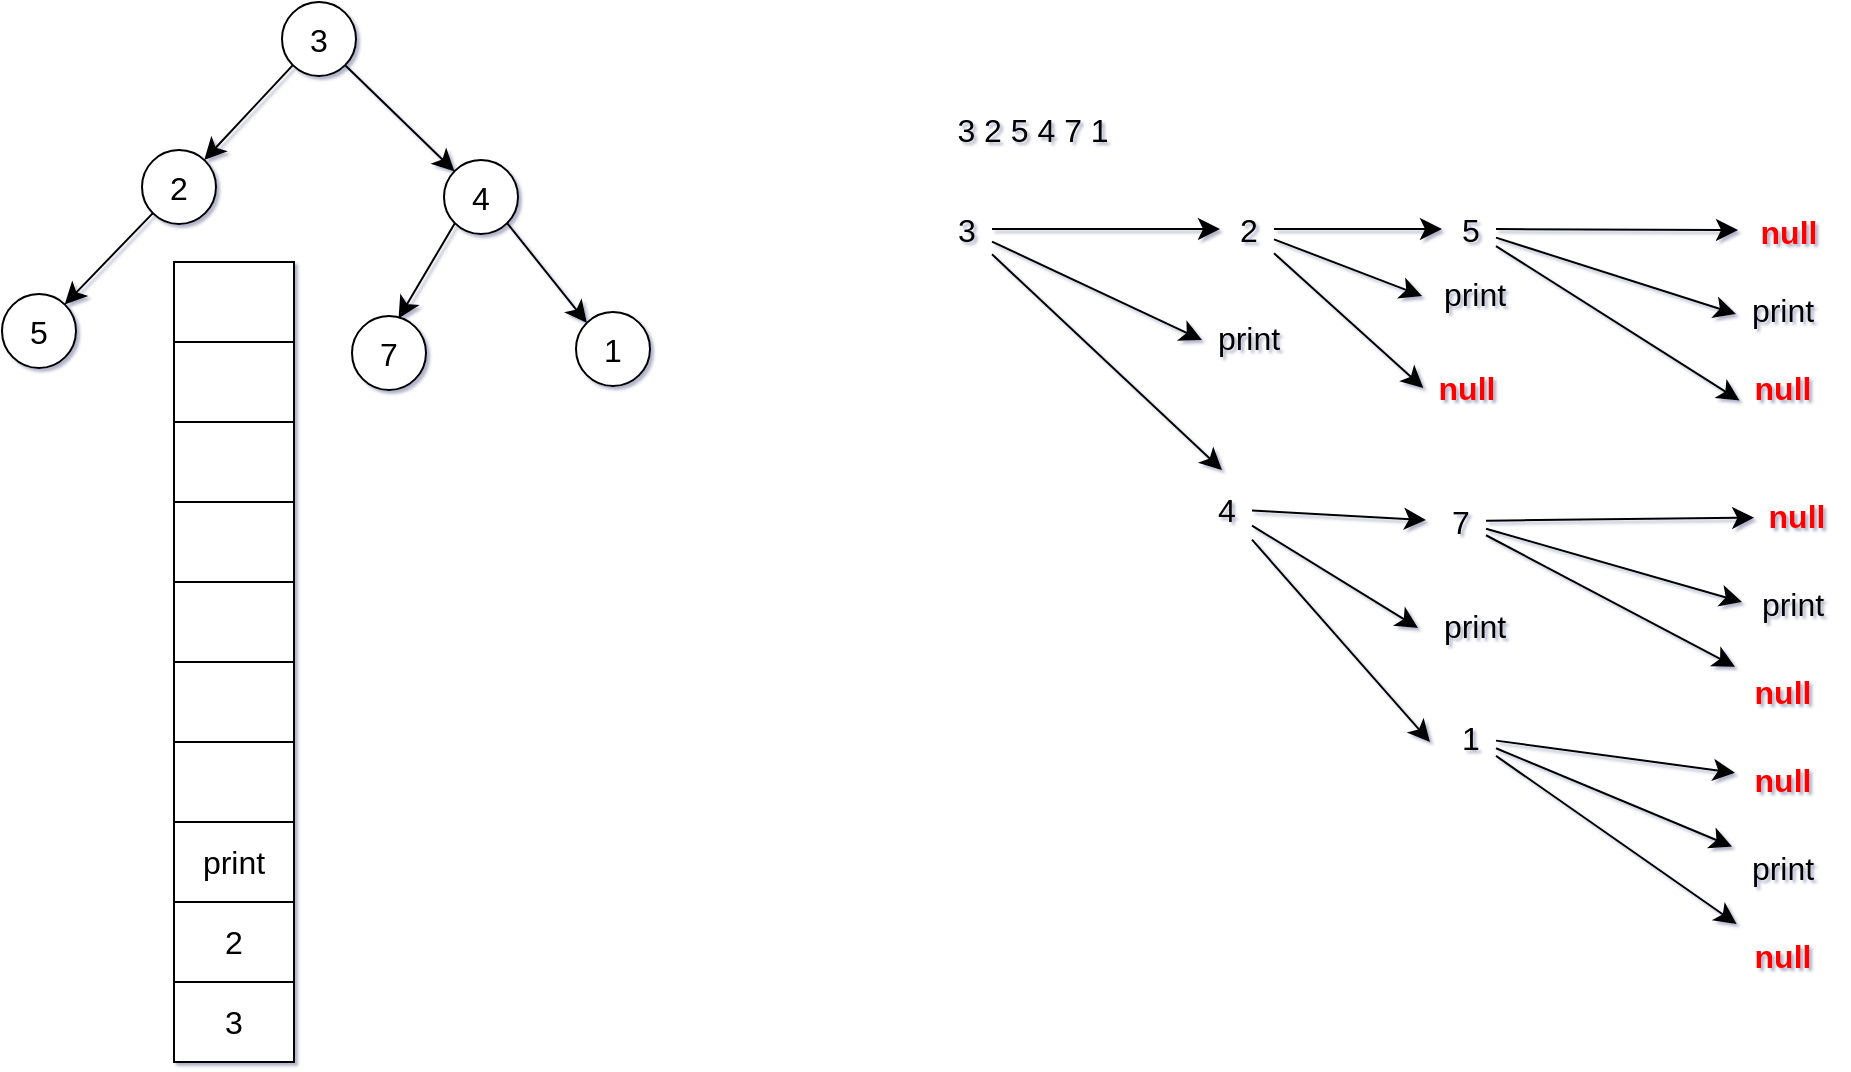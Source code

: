 <mxfile version="21.2.8" type="device">
  <diagram name="Trang-1" id="xY0PEO4LsHhzHaSgqRAf">
    <mxGraphModel dx="1520" dy="982" grid="0" gridSize="10" guides="1" tooltips="1" connect="1" arrows="1" fold="1" page="0" pageScale="1" pageWidth="1100" pageHeight="850" math="0" shadow="1">
      <root>
        <mxCell id="0" />
        <mxCell id="1" parent="0" />
        <mxCell id="1-xLJj_W97G6Exex_2RE-9" style="edgeStyle=none;curved=1;rounded=0;orthogonalLoop=1;jettySize=auto;html=1;exitX=0;exitY=1;exitDx=0;exitDy=0;fontSize=12;startSize=8;endSize=8;" edge="1" parent="1" source="1-xLJj_W97G6Exex_2RE-1" target="1-xLJj_W97G6Exex_2RE-3">
          <mxGeometry relative="1" as="geometry" />
        </mxCell>
        <mxCell id="1-xLJj_W97G6Exex_2RE-10" style="edgeStyle=none;curved=1;rounded=0;orthogonalLoop=1;jettySize=auto;html=1;exitX=1;exitY=1;exitDx=0;exitDy=0;fontSize=12;startSize=8;endSize=8;" edge="1" parent="1" source="1-xLJj_W97G6Exex_2RE-1" target="1-xLJj_W97G6Exex_2RE-2">
          <mxGeometry relative="1" as="geometry" />
        </mxCell>
        <mxCell id="1-xLJj_W97G6Exex_2RE-1" value="3" style="ellipse;whiteSpace=wrap;html=1;aspect=fixed;fontSize=16;" vertex="1" parent="1">
          <mxGeometry x="-54" y="-179" width="37" height="37" as="geometry" />
        </mxCell>
        <mxCell id="1-xLJj_W97G6Exex_2RE-13" style="edgeStyle=none;curved=1;rounded=0;orthogonalLoop=1;jettySize=auto;html=1;exitX=1;exitY=1;exitDx=0;exitDy=0;entryX=0;entryY=0;entryDx=0;entryDy=0;fontSize=12;startSize=8;endSize=8;" edge="1" parent="1" source="1-xLJj_W97G6Exex_2RE-2" target="1-xLJj_W97G6Exex_2RE-6">
          <mxGeometry relative="1" as="geometry" />
        </mxCell>
        <mxCell id="1-xLJj_W97G6Exex_2RE-16" style="edgeStyle=none;curved=1;rounded=0;orthogonalLoop=1;jettySize=auto;html=1;exitX=0;exitY=1;exitDx=0;exitDy=0;entryX=0.629;entryY=0.035;entryDx=0;entryDy=0;entryPerimeter=0;fontSize=12;startSize=8;endSize=8;" edge="1" parent="1" source="1-xLJj_W97G6Exex_2RE-2" target="1-xLJj_W97G6Exex_2RE-31">
          <mxGeometry relative="1" as="geometry">
            <mxPoint x="9.978" y="-23.993" as="targetPoint" />
          </mxGeometry>
        </mxCell>
        <mxCell id="1-xLJj_W97G6Exex_2RE-2" value="4" style="ellipse;whiteSpace=wrap;html=1;aspect=fixed;fontSize=16;" vertex="1" parent="1">
          <mxGeometry x="27" y="-100" width="37" height="37" as="geometry" />
        </mxCell>
        <mxCell id="1-xLJj_W97G6Exex_2RE-11" style="edgeStyle=none;curved=1;rounded=0;orthogonalLoop=1;jettySize=auto;html=1;exitX=0;exitY=1;exitDx=0;exitDy=0;fontSize=12;startSize=8;endSize=8;" edge="1" parent="1" source="1-xLJj_W97G6Exex_2RE-3" target="1-xLJj_W97G6Exex_2RE-5">
          <mxGeometry relative="1" as="geometry" />
        </mxCell>
        <mxCell id="1-xLJj_W97G6Exex_2RE-3" value="2" style="ellipse;whiteSpace=wrap;html=1;aspect=fixed;fontSize=16;" vertex="1" parent="1">
          <mxGeometry x="-124" y="-105" width="37" height="37" as="geometry" />
        </mxCell>
        <mxCell id="1-xLJj_W97G6Exex_2RE-5" value="5" style="ellipse;whiteSpace=wrap;html=1;aspect=fixed;fontSize=16;" vertex="1" parent="1">
          <mxGeometry x="-194" y="-33" width="37" height="37" as="geometry" />
        </mxCell>
        <mxCell id="1-xLJj_W97G6Exex_2RE-6" value="1" style="ellipse;whiteSpace=wrap;html=1;aspect=fixed;fontSize=16;" vertex="1" parent="1">
          <mxGeometry x="93" y="-24" width="37" height="37" as="geometry" />
        </mxCell>
        <mxCell id="1-xLJj_W97G6Exex_2RE-7" style="edgeStyle=none;curved=1;rounded=0;orthogonalLoop=1;jettySize=auto;html=1;exitX=1;exitY=0.5;exitDx=0;exitDy=0;fontSize=12;startSize=8;endSize=8;" edge="1" parent="1" source="1-xLJj_W97G6Exex_2RE-3" target="1-xLJj_W97G6Exex_2RE-3">
          <mxGeometry relative="1" as="geometry" />
        </mxCell>
        <mxCell id="1-xLJj_W97G6Exex_2RE-31" value="7" style="ellipse;whiteSpace=wrap;html=1;aspect=fixed;fontSize=16;" vertex="1" parent="1">
          <mxGeometry x="-19" y="-22" width="37" height="37" as="geometry" />
        </mxCell>
        <mxCell id="1-xLJj_W97G6Exex_2RE-43" style="edgeStyle=none;curved=1;rounded=0;orthogonalLoop=1;jettySize=auto;html=1;fontSize=12;startSize=8;endSize=8;" edge="1" parent="1" source="1-xLJj_W97G6Exex_2RE-42" target="1-xLJj_W97G6Exex_2RE-44">
          <mxGeometry relative="1" as="geometry">
            <mxPoint x="381" y="-66" as="targetPoint" />
          </mxGeometry>
        </mxCell>
        <mxCell id="1-xLJj_W97G6Exex_2RE-45" style="edgeStyle=none;curved=1;rounded=0;orthogonalLoop=1;jettySize=auto;html=1;fontSize=12;startSize=8;endSize=8;entryX=0.444;entryY=-0.129;entryDx=0;entryDy=0;entryPerimeter=0;" edge="1" parent="1" source="1-xLJj_W97G6Exex_2RE-42" target="1-xLJj_W97G6Exex_2RE-46">
          <mxGeometry relative="1" as="geometry">
            <mxPoint x="392" y="248" as="targetPoint" />
          </mxGeometry>
        </mxCell>
        <mxCell id="1-xLJj_W97G6Exex_2RE-143" style="edgeStyle=none;curved=1;rounded=0;orthogonalLoop=1;jettySize=auto;html=1;entryX=0.041;entryY=0.548;entryDx=0;entryDy=0;entryPerimeter=0;fontSize=12;startSize=8;endSize=8;" edge="1" parent="1" source="1-xLJj_W97G6Exex_2RE-42" target="1-xLJj_W97G6Exex_2RE-133">
          <mxGeometry relative="1" as="geometry" />
        </mxCell>
        <mxCell id="1-xLJj_W97G6Exex_2RE-42" value="3" style="text;html=1;align=center;verticalAlign=middle;resizable=0;points=[];autosize=1;strokeColor=none;fillColor=none;fontSize=16;" vertex="1" parent="1">
          <mxGeometry x="274" y="-81" width="27" height="31" as="geometry" />
        </mxCell>
        <mxCell id="1-xLJj_W97G6Exex_2RE-48" style="edgeStyle=none;curved=1;rounded=0;orthogonalLoop=1;jettySize=auto;html=1;fontSize=12;startSize=8;endSize=8;" edge="1" parent="1" source="1-xLJj_W97G6Exex_2RE-44" target="1-xLJj_W97G6Exex_2RE-47">
          <mxGeometry relative="1" as="geometry" />
        </mxCell>
        <mxCell id="1-xLJj_W97G6Exex_2RE-49" style="edgeStyle=none;curved=1;rounded=0;orthogonalLoop=1;jettySize=auto;html=1;fontSize=12;startSize=8;endSize=8;entryX=0.047;entryY=0.516;entryDx=0;entryDy=0;entryPerimeter=0;" edge="1" parent="1" source="1-xLJj_W97G6Exex_2RE-44" target="1-xLJj_W97G6Exex_2RE-50">
          <mxGeometry relative="1" as="geometry">
            <mxPoint x="498" y="-24" as="targetPoint" />
          </mxGeometry>
        </mxCell>
        <mxCell id="1-xLJj_W97G6Exex_2RE-142" style="edgeStyle=none;curved=1;rounded=0;orthogonalLoop=1;jettySize=auto;html=1;entryX=-0.02;entryY=0.548;entryDx=0;entryDy=0;entryPerimeter=0;fontSize=12;startSize=8;endSize=8;" edge="1" parent="1" source="1-xLJj_W97G6Exex_2RE-44" target="1-xLJj_W97G6Exex_2RE-134">
          <mxGeometry relative="1" as="geometry" />
        </mxCell>
        <mxCell id="1-xLJj_W97G6Exex_2RE-44" value="2" style="text;html=1;align=center;verticalAlign=middle;resizable=0;points=[];autosize=1;strokeColor=none;fillColor=none;fontSize=16;" vertex="1" parent="1">
          <mxGeometry x="415" y="-81" width="27" height="31" as="geometry" />
        </mxCell>
        <mxCell id="1-xLJj_W97G6Exex_2RE-55" style="edgeStyle=none;curved=1;rounded=0;orthogonalLoop=1;jettySize=auto;html=1;entryX=-0.111;entryY=0.484;entryDx=0;entryDy=0;entryPerimeter=0;fontSize=12;startSize=8;endSize=8;" edge="1" parent="1" source="1-xLJj_W97G6Exex_2RE-46" target="1-xLJj_W97G6Exex_2RE-53">
          <mxGeometry relative="1" as="geometry" />
        </mxCell>
        <mxCell id="1-xLJj_W97G6Exex_2RE-56" style="edgeStyle=none;curved=1;rounded=0;orthogonalLoop=1;jettySize=auto;html=1;entryX=-0.222;entryY=0.581;entryDx=0;entryDy=0;entryPerimeter=0;fontSize=12;startSize=8;endSize=8;" edge="1" parent="1" source="1-xLJj_W97G6Exex_2RE-46" target="1-xLJj_W97G6Exex_2RE-54">
          <mxGeometry relative="1" as="geometry" />
        </mxCell>
        <mxCell id="1-xLJj_W97G6Exex_2RE-144" style="edgeStyle=none;curved=1;rounded=0;orthogonalLoop=1;jettySize=auto;html=1;entryX=-0.061;entryY=0.548;entryDx=0;entryDy=0;entryPerimeter=0;fontSize=12;startSize=8;endSize=8;" edge="1" parent="1" source="1-xLJj_W97G6Exex_2RE-46" target="1-xLJj_W97G6Exex_2RE-138">
          <mxGeometry relative="1" as="geometry" />
        </mxCell>
        <mxCell id="1-xLJj_W97G6Exex_2RE-46" value="4" style="text;html=1;align=center;verticalAlign=middle;resizable=0;points=[];autosize=1;strokeColor=none;fillColor=none;fontSize=16;" vertex="1" parent="1">
          <mxGeometry x="404" y="59" width="27" height="31" as="geometry" />
        </mxCell>
        <mxCell id="1-xLJj_W97G6Exex_2RE-62" style="edgeStyle=none;curved=1;rounded=0;orthogonalLoop=1;jettySize=auto;html=1;entryX=-0.043;entryY=0.484;entryDx=0;entryDy=0;entryPerimeter=0;fontSize=12;startSize=8;endSize=8;" edge="1" parent="1" source="1-xLJj_W97G6Exex_2RE-47" target="1-xLJj_W97G6Exex_2RE-58">
          <mxGeometry relative="1" as="geometry" />
        </mxCell>
        <mxCell id="1-xLJj_W97G6Exex_2RE-120" style="edgeStyle=none;curved=1;rounded=0;orthogonalLoop=1;jettySize=auto;html=1;entryX=0.049;entryY=0.718;entryDx=0;entryDy=0;entryPerimeter=0;fontSize=12;startSize=8;endSize=8;" edge="1" parent="1" source="1-xLJj_W97G6Exex_2RE-47" target="1-xLJj_W97G6Exex_2RE-119">
          <mxGeometry relative="1" as="geometry" />
        </mxCell>
        <mxCell id="1-xLJj_W97G6Exex_2RE-140" style="edgeStyle=none;curved=1;rounded=0;orthogonalLoop=1;jettySize=auto;html=1;entryX=0.041;entryY=0.581;entryDx=0;entryDy=0;entryPerimeter=0;fontSize=12;startSize=8;endSize=8;" edge="1" parent="1" source="1-xLJj_W97G6Exex_2RE-47" target="1-xLJj_W97G6Exex_2RE-136">
          <mxGeometry relative="1" as="geometry" />
        </mxCell>
        <mxCell id="1-xLJj_W97G6Exex_2RE-47" value="5" style="text;html=1;align=center;verticalAlign=middle;resizable=0;points=[];autosize=1;strokeColor=none;fillColor=none;fontSize=16;" vertex="1" parent="1">
          <mxGeometry x="526" y="-81" width="27" height="31" as="geometry" />
        </mxCell>
        <mxCell id="1-xLJj_W97G6Exex_2RE-50" value="&lt;b&gt;null&lt;/b&gt;" style="text;html=1;align=center;verticalAlign=middle;resizable=0;points=[];autosize=1;strokeColor=none;fillColor=none;fontSize=16;fontColor=#ff0000;" vertex="1" parent="1">
          <mxGeometry x="514.5" y="-2" width="46" height="31" as="geometry" />
        </mxCell>
        <mxCell id="1-xLJj_W97G6Exex_2RE-52" value="3 2 5 4 7 1" style="text;html=1;align=center;verticalAlign=middle;resizable=0;points=[];autosize=1;strokeColor=none;fillColor=none;fontSize=16;" vertex="1" parent="1">
          <mxGeometry x="274" y="-131" width="94" height="31" as="geometry" />
        </mxCell>
        <mxCell id="1-xLJj_W97G6Exex_2RE-61" style="edgeStyle=none;curved=1;rounded=0;orthogonalLoop=1;jettySize=auto;html=1;fontSize=12;startSize=8;endSize=8;" edge="1" parent="1" source="1-xLJj_W97G6Exex_2RE-53" target="1-xLJj_W97G6Exex_2RE-59">
          <mxGeometry relative="1" as="geometry" />
        </mxCell>
        <mxCell id="1-xLJj_W97G6Exex_2RE-122" style="edgeStyle=none;curved=1;rounded=0;orthogonalLoop=1;jettySize=auto;html=1;entryX=0.046;entryY=0.543;entryDx=0;entryDy=0;entryPerimeter=0;fontSize=12;startSize=8;endSize=8;" edge="1" parent="1" source="1-xLJj_W97G6Exex_2RE-53" target="1-xLJj_W97G6Exex_2RE-121">
          <mxGeometry relative="1" as="geometry" />
        </mxCell>
        <mxCell id="1-xLJj_W97G6Exex_2RE-145" style="edgeStyle=none;curved=1;rounded=0;orthogonalLoop=1;jettySize=auto;html=1;entryX=-0.01;entryY=0.484;entryDx=0;entryDy=0;entryPerimeter=0;fontSize=12;startSize=8;endSize=8;" edge="1" parent="1" source="1-xLJj_W97G6Exex_2RE-53" target="1-xLJj_W97G6Exex_2RE-137">
          <mxGeometry relative="1" as="geometry" />
        </mxCell>
        <mxCell id="1-xLJj_W97G6Exex_2RE-53" value="7" style="text;html=1;align=center;verticalAlign=middle;resizable=0;points=[];autosize=1;strokeColor=none;fillColor=none;fontSize=16;" vertex="1" parent="1">
          <mxGeometry x="521" y="65" width="27" height="31" as="geometry" />
        </mxCell>
        <mxCell id="1-xLJj_W97G6Exex_2RE-60" style="edgeStyle=none;curved=1;rounded=0;orthogonalLoop=1;jettySize=auto;html=1;fontSize=12;startSize=8;endSize=8;" edge="1" parent="1" source="1-xLJj_W97G6Exex_2RE-54" target="1-xLJj_W97G6Exex_2RE-57">
          <mxGeometry relative="1" as="geometry" />
        </mxCell>
        <mxCell id="1-xLJj_W97G6Exex_2RE-146" style="edgeStyle=none;curved=1;rounded=0;orthogonalLoop=1;jettySize=auto;html=1;fontSize=12;startSize=8;endSize=8;" edge="1" parent="1" source="1-xLJj_W97G6Exex_2RE-54" target="1-xLJj_W97G6Exex_2RE-123">
          <mxGeometry relative="1" as="geometry" />
        </mxCell>
        <mxCell id="1-xLJj_W97G6Exex_2RE-147" style="edgeStyle=none;curved=1;rounded=0;orthogonalLoop=1;jettySize=auto;html=1;fontSize=12;startSize=8;endSize=8;" edge="1" parent="1" source="1-xLJj_W97G6Exex_2RE-54" target="1-xLJj_W97G6Exex_2RE-139">
          <mxGeometry relative="1" as="geometry" />
        </mxCell>
        <mxCell id="1-xLJj_W97G6Exex_2RE-54" value="1" style="text;html=1;align=center;verticalAlign=middle;resizable=0;points=[];autosize=1;strokeColor=none;fillColor=none;fontSize=16;" vertex="1" parent="1">
          <mxGeometry x="526" y="173" width="27" height="31" as="geometry" />
        </mxCell>
        <mxCell id="1-xLJj_W97G6Exex_2RE-57" value="&lt;b&gt;null&lt;/b&gt;" style="text;html=1;align=center;verticalAlign=middle;resizable=0;points=[];autosize=1;strokeColor=none;fillColor=none;fontSize=16;fontColor=#ff0000;" vertex="1" parent="1">
          <mxGeometry x="672.5" y="282" width="46" height="31" as="geometry" />
        </mxCell>
        <mxCell id="1-xLJj_W97G6Exex_2RE-58" value="&lt;b&gt;null&lt;/b&gt;" style="text;html=1;align=center;verticalAlign=middle;resizable=0;points=[];autosize=1;strokeColor=none;fillColor=none;fontSize=16;fontColor=#ff0000;" vertex="1" parent="1">
          <mxGeometry x="676" y="-80" width="46" height="31" as="geometry" />
        </mxCell>
        <mxCell id="1-xLJj_W97G6Exex_2RE-59" value="&lt;b&gt;null&lt;/b&gt;" style="text;html=1;align=center;verticalAlign=middle;resizable=0;points=[];autosize=1;strokeColor=none;fillColor=none;fontSize=16;fontColor=#ff0000;" vertex="1" parent="1">
          <mxGeometry x="672.5" y="150" width="46" height="31" as="geometry" />
        </mxCell>
        <mxCell id="1-xLJj_W97G6Exex_2RE-119" value="&lt;b&gt;null&lt;/b&gt;" style="text;html=1;align=center;verticalAlign=middle;resizable=0;points=[];autosize=1;strokeColor=none;fillColor=none;fontSize=16;fontColor=#ff0000;" vertex="1" parent="1">
          <mxGeometry x="672.5" y="-2" width="46" height="31" as="geometry" />
        </mxCell>
        <mxCell id="1-xLJj_W97G6Exex_2RE-121" value="&lt;b&gt;null&lt;/b&gt;" style="text;html=1;align=center;verticalAlign=middle;resizable=0;points=[];autosize=1;strokeColor=none;fillColor=none;fontSize=16;fontColor=#ff0000;" vertex="1" parent="1">
          <mxGeometry x="680" y="62" width="46" height="31" as="geometry" />
        </mxCell>
        <mxCell id="1-xLJj_W97G6Exex_2RE-123" value="&lt;b&gt;null&lt;/b&gt;" style="text;html=1;align=center;verticalAlign=middle;resizable=0;points=[];autosize=1;strokeColor=none;fillColor=none;fontSize=16;fontColor=#ff0000;" vertex="1" parent="1">
          <mxGeometry x="672.5" y="194" width="46" height="31" as="geometry" />
        </mxCell>
        <mxCell id="1-xLJj_W97G6Exex_2RE-133" value="print" style="text;html=1;align=center;verticalAlign=middle;resizable=0;points=[];autosize=1;strokeColor=none;fillColor=none;fontSize=16;" vertex="1" parent="1">
          <mxGeometry x="404" y="-27" width="49" height="31" as="geometry" />
        </mxCell>
        <mxCell id="1-xLJj_W97G6Exex_2RE-134" value="print" style="text;html=1;align=center;verticalAlign=middle;resizable=0;points=[];autosize=1;strokeColor=none;fillColor=none;fontSize=16;" vertex="1" parent="1">
          <mxGeometry x="517" y="-49" width="49" height="31" as="geometry" />
        </mxCell>
        <mxCell id="1-xLJj_W97G6Exex_2RE-136" value="print" style="text;html=1;align=center;verticalAlign=middle;resizable=0;points=[];autosize=1;strokeColor=none;fillColor=none;fontSize=16;" vertex="1" parent="1">
          <mxGeometry x="671" y="-41" width="49" height="31" as="geometry" />
        </mxCell>
        <mxCell id="1-xLJj_W97G6Exex_2RE-137" value="print" style="text;html=1;align=center;verticalAlign=middle;resizable=0;points=[];autosize=1;strokeColor=none;fillColor=none;fontSize=16;" vertex="1" parent="1">
          <mxGeometry x="676.5" y="106" width="49" height="31" as="geometry" />
        </mxCell>
        <mxCell id="1-xLJj_W97G6Exex_2RE-138" value="print" style="text;html=1;align=center;verticalAlign=middle;resizable=0;points=[];autosize=1;strokeColor=none;fillColor=none;fontSize=16;" vertex="1" parent="1">
          <mxGeometry x="517" y="117" width="49" height="31" as="geometry" />
        </mxCell>
        <mxCell id="1-xLJj_W97G6Exex_2RE-139" value="print" style="text;html=1;align=center;verticalAlign=middle;resizable=0;points=[];autosize=1;strokeColor=none;fillColor=none;fontSize=16;" vertex="1" parent="1">
          <mxGeometry x="671" y="238" width="49" height="31" as="geometry" />
        </mxCell>
        <mxCell id="1-xLJj_W97G6Exex_2RE-148" value="" style="shape=table;startSize=0;container=1;collapsible=0;childLayout=tableLayout;fontSize=16;" vertex="1" parent="1">
          <mxGeometry x="-108" y="-49" width="60" height="400" as="geometry" />
        </mxCell>
        <mxCell id="1-xLJj_W97G6Exex_2RE-149" value="" style="shape=tableRow;horizontal=0;startSize=0;swimlaneHead=0;swimlaneBody=0;strokeColor=inherit;top=0;left=0;bottom=0;right=0;collapsible=0;dropTarget=0;fillColor=none;points=[[0,0.5],[1,0.5]];portConstraint=eastwest;fontSize=16;" vertex="1" parent="1-xLJj_W97G6Exex_2RE-148">
          <mxGeometry width="60" height="40" as="geometry" />
        </mxCell>
        <mxCell id="1-xLJj_W97G6Exex_2RE-150" value="" style="shape=partialRectangle;html=1;whiteSpace=wrap;connectable=0;strokeColor=inherit;overflow=hidden;fillColor=none;top=0;left=0;bottom=0;right=0;pointerEvents=1;fontSize=16;" vertex="1" parent="1-xLJj_W97G6Exex_2RE-149">
          <mxGeometry width="60" height="40" as="geometry">
            <mxRectangle width="60" height="40" as="alternateBounds" />
          </mxGeometry>
        </mxCell>
        <mxCell id="1-xLJj_W97G6Exex_2RE-151" value="" style="shape=tableRow;horizontal=0;startSize=0;swimlaneHead=0;swimlaneBody=0;strokeColor=inherit;top=0;left=0;bottom=0;right=0;collapsible=0;dropTarget=0;fillColor=none;points=[[0,0.5],[1,0.5]];portConstraint=eastwest;fontSize=16;" vertex="1" parent="1-xLJj_W97G6Exex_2RE-148">
          <mxGeometry y="40" width="60" height="40" as="geometry" />
        </mxCell>
        <mxCell id="1-xLJj_W97G6Exex_2RE-152" value="" style="shape=partialRectangle;html=1;whiteSpace=wrap;connectable=0;strokeColor=inherit;overflow=hidden;fillColor=none;top=0;left=0;bottom=0;right=0;pointerEvents=1;fontSize=16;" vertex="1" parent="1-xLJj_W97G6Exex_2RE-151">
          <mxGeometry width="60" height="40" as="geometry">
            <mxRectangle width="60" height="40" as="alternateBounds" />
          </mxGeometry>
        </mxCell>
        <mxCell id="1-xLJj_W97G6Exex_2RE-153" value="" style="shape=tableRow;horizontal=0;startSize=0;swimlaneHead=0;swimlaneBody=0;strokeColor=inherit;top=0;left=0;bottom=0;right=0;collapsible=0;dropTarget=0;fillColor=none;points=[[0,0.5],[1,0.5]];portConstraint=eastwest;fontSize=16;" vertex="1" parent="1-xLJj_W97G6Exex_2RE-148">
          <mxGeometry y="80" width="60" height="40" as="geometry" />
        </mxCell>
        <mxCell id="1-xLJj_W97G6Exex_2RE-154" value="" style="shape=partialRectangle;html=1;whiteSpace=wrap;connectable=0;strokeColor=inherit;overflow=hidden;fillColor=none;top=0;left=0;bottom=0;right=0;pointerEvents=1;fontSize=16;" vertex="1" parent="1-xLJj_W97G6Exex_2RE-153">
          <mxGeometry width="60" height="40" as="geometry">
            <mxRectangle width="60" height="40" as="alternateBounds" />
          </mxGeometry>
        </mxCell>
        <mxCell id="1-xLJj_W97G6Exex_2RE-155" value="" style="shape=tableRow;horizontal=0;startSize=0;swimlaneHead=0;swimlaneBody=0;strokeColor=inherit;top=0;left=0;bottom=0;right=0;collapsible=0;dropTarget=0;fillColor=none;points=[[0,0.5],[1,0.5]];portConstraint=eastwest;fontSize=16;" vertex="1" parent="1-xLJj_W97G6Exex_2RE-148">
          <mxGeometry y="120" width="60" height="40" as="geometry" />
        </mxCell>
        <mxCell id="1-xLJj_W97G6Exex_2RE-156" value="" style="shape=partialRectangle;html=1;whiteSpace=wrap;connectable=0;strokeColor=inherit;overflow=hidden;fillColor=none;top=0;left=0;bottom=0;right=0;pointerEvents=1;fontSize=16;" vertex="1" parent="1-xLJj_W97G6Exex_2RE-155">
          <mxGeometry width="60" height="40" as="geometry">
            <mxRectangle width="60" height="40" as="alternateBounds" />
          </mxGeometry>
        </mxCell>
        <mxCell id="1-xLJj_W97G6Exex_2RE-157" value="" style="shape=tableRow;horizontal=0;startSize=0;swimlaneHead=0;swimlaneBody=0;strokeColor=inherit;top=0;left=0;bottom=0;right=0;collapsible=0;dropTarget=0;fillColor=none;points=[[0,0.5],[1,0.5]];portConstraint=eastwest;fontSize=16;" vertex="1" parent="1-xLJj_W97G6Exex_2RE-148">
          <mxGeometry y="160" width="60" height="40" as="geometry" />
        </mxCell>
        <mxCell id="1-xLJj_W97G6Exex_2RE-158" value="" style="shape=partialRectangle;html=1;whiteSpace=wrap;connectable=0;strokeColor=inherit;overflow=hidden;fillColor=none;top=0;left=0;bottom=0;right=0;pointerEvents=1;fontSize=16;" vertex="1" parent="1-xLJj_W97G6Exex_2RE-157">
          <mxGeometry width="60" height="40" as="geometry">
            <mxRectangle width="60" height="40" as="alternateBounds" />
          </mxGeometry>
        </mxCell>
        <mxCell id="1-xLJj_W97G6Exex_2RE-159" value="" style="shape=tableRow;horizontal=0;startSize=0;swimlaneHead=0;swimlaneBody=0;strokeColor=inherit;top=0;left=0;bottom=0;right=0;collapsible=0;dropTarget=0;fillColor=none;points=[[0,0.5],[1,0.5]];portConstraint=eastwest;fontSize=16;" vertex="1" parent="1-xLJj_W97G6Exex_2RE-148">
          <mxGeometry y="200" width="60" height="40" as="geometry" />
        </mxCell>
        <mxCell id="1-xLJj_W97G6Exex_2RE-160" value="" style="shape=partialRectangle;html=1;whiteSpace=wrap;connectable=0;strokeColor=inherit;overflow=hidden;fillColor=none;top=0;left=0;bottom=0;right=0;pointerEvents=1;fontSize=16;" vertex="1" parent="1-xLJj_W97G6Exex_2RE-159">
          <mxGeometry width="60" height="40" as="geometry">
            <mxRectangle width="60" height="40" as="alternateBounds" />
          </mxGeometry>
        </mxCell>
        <mxCell id="1-xLJj_W97G6Exex_2RE-161" value="" style="shape=tableRow;horizontal=0;startSize=0;swimlaneHead=0;swimlaneBody=0;strokeColor=inherit;top=0;left=0;bottom=0;right=0;collapsible=0;dropTarget=0;fillColor=none;points=[[0,0.5],[1,0.5]];portConstraint=eastwest;fontSize=16;" vertex="1" parent="1-xLJj_W97G6Exex_2RE-148">
          <mxGeometry y="240" width="60" height="40" as="geometry" />
        </mxCell>
        <mxCell id="1-xLJj_W97G6Exex_2RE-162" value="" style="shape=partialRectangle;html=1;whiteSpace=wrap;connectable=0;strokeColor=inherit;overflow=hidden;fillColor=none;top=0;left=0;bottom=0;right=0;pointerEvents=1;fontSize=16;" vertex="1" parent="1-xLJj_W97G6Exex_2RE-161">
          <mxGeometry width="60" height="40" as="geometry">
            <mxRectangle width="60" height="40" as="alternateBounds" />
          </mxGeometry>
        </mxCell>
        <mxCell id="1-xLJj_W97G6Exex_2RE-163" value="" style="shape=tableRow;horizontal=0;startSize=0;swimlaneHead=0;swimlaneBody=0;strokeColor=inherit;top=0;left=0;bottom=0;right=0;collapsible=0;dropTarget=0;fillColor=none;points=[[0,0.5],[1,0.5]];portConstraint=eastwest;fontSize=16;" vertex="1" parent="1-xLJj_W97G6Exex_2RE-148">
          <mxGeometry y="280" width="60" height="40" as="geometry" />
        </mxCell>
        <mxCell id="1-xLJj_W97G6Exex_2RE-164" value="print" style="shape=partialRectangle;html=1;whiteSpace=wrap;connectable=0;strokeColor=inherit;overflow=hidden;fillColor=none;top=0;left=0;bottom=0;right=0;pointerEvents=1;fontSize=16;" vertex="1" parent="1-xLJj_W97G6Exex_2RE-163">
          <mxGeometry width="60" height="40" as="geometry">
            <mxRectangle width="60" height="40" as="alternateBounds" />
          </mxGeometry>
        </mxCell>
        <mxCell id="1-xLJj_W97G6Exex_2RE-165" value="" style="shape=tableRow;horizontal=0;startSize=0;swimlaneHead=0;swimlaneBody=0;strokeColor=inherit;top=0;left=0;bottom=0;right=0;collapsible=0;dropTarget=0;fillColor=none;points=[[0,0.5],[1,0.5]];portConstraint=eastwest;fontSize=16;" vertex="1" parent="1-xLJj_W97G6Exex_2RE-148">
          <mxGeometry y="320" width="60" height="40" as="geometry" />
        </mxCell>
        <mxCell id="1-xLJj_W97G6Exex_2RE-166" value="2" style="shape=partialRectangle;html=1;whiteSpace=wrap;connectable=0;strokeColor=inherit;overflow=hidden;fillColor=none;top=0;left=0;bottom=0;right=0;pointerEvents=1;fontSize=16;" vertex="1" parent="1-xLJj_W97G6Exex_2RE-165">
          <mxGeometry width="60" height="40" as="geometry">
            <mxRectangle width="60" height="40" as="alternateBounds" />
          </mxGeometry>
        </mxCell>
        <mxCell id="1-xLJj_W97G6Exex_2RE-167" value="" style="shape=tableRow;horizontal=0;startSize=0;swimlaneHead=0;swimlaneBody=0;strokeColor=inherit;top=0;left=0;bottom=0;right=0;collapsible=0;dropTarget=0;fillColor=none;points=[[0,0.5],[1,0.5]];portConstraint=eastwest;fontSize=16;" vertex="1" parent="1-xLJj_W97G6Exex_2RE-148">
          <mxGeometry y="360" width="60" height="40" as="geometry" />
        </mxCell>
        <mxCell id="1-xLJj_W97G6Exex_2RE-168" value="3" style="shape=partialRectangle;html=1;whiteSpace=wrap;connectable=0;strokeColor=inherit;overflow=hidden;fillColor=none;top=0;left=0;bottom=0;right=0;pointerEvents=1;fontSize=16;" vertex="1" parent="1-xLJj_W97G6Exex_2RE-167">
          <mxGeometry width="60" height="40" as="geometry">
            <mxRectangle width="60" height="40" as="alternateBounds" />
          </mxGeometry>
        </mxCell>
      </root>
    </mxGraphModel>
  </diagram>
</mxfile>
